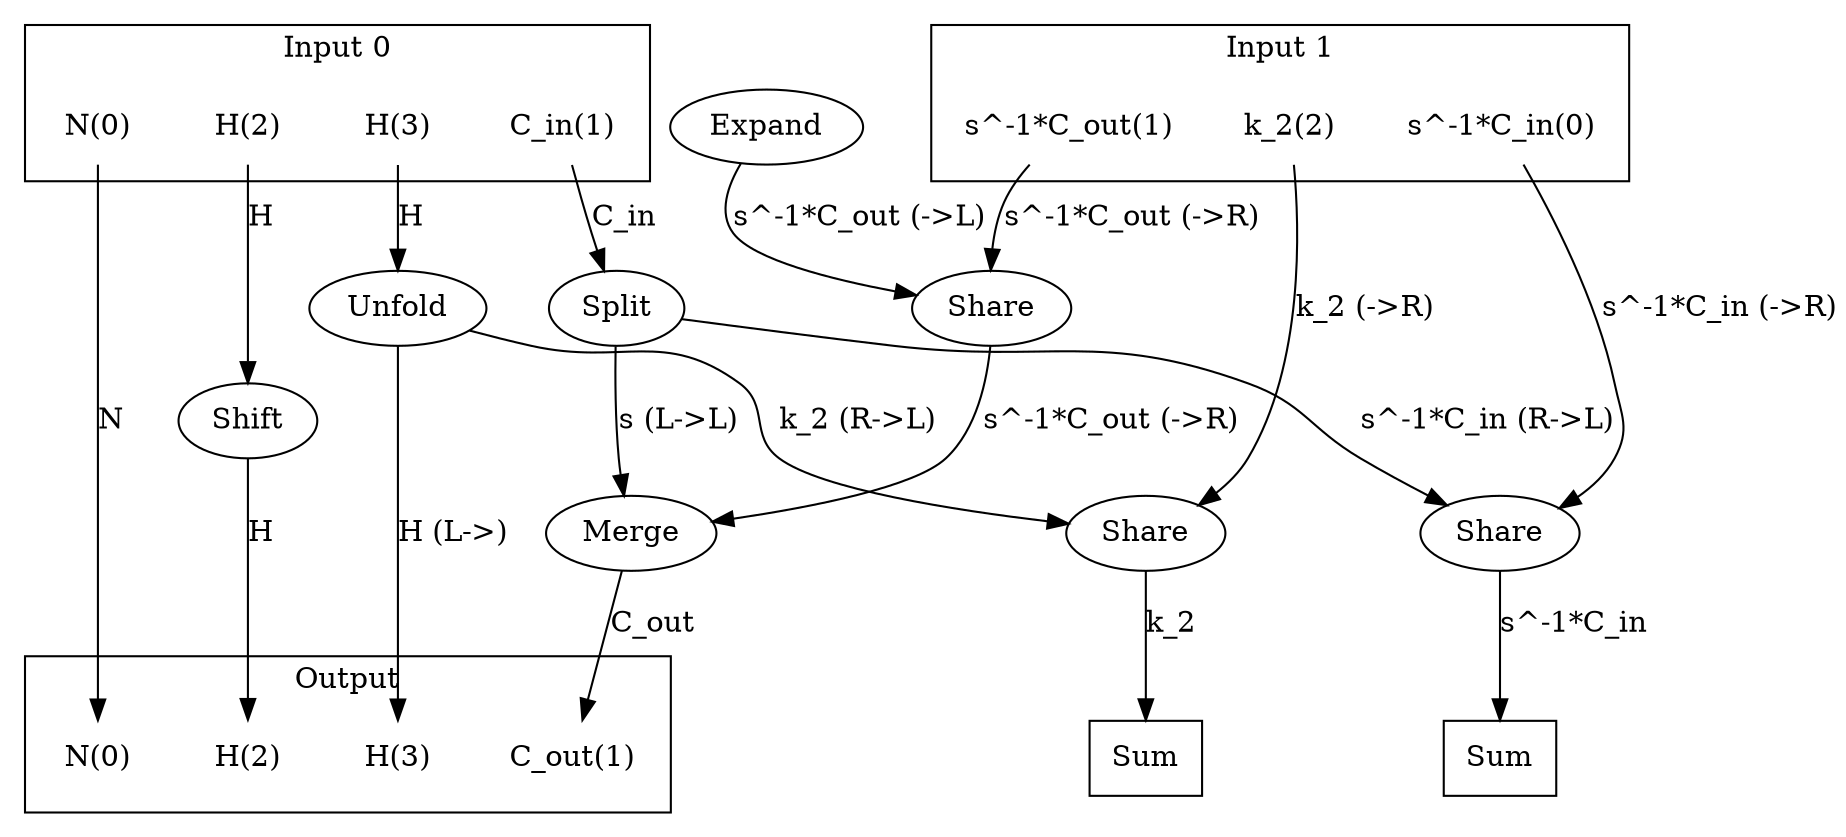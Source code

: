 digraph kernel_generated {
newrank = true;
op_0x5604199172d0 [label="Share"];
op_0x560419917370 [label="Share"];
op_0x560419917778 [label="Expand"];
op_0x560419917f80 [label="Shift"];
op_0x5604199197c0 [label="Merge"];
op_0x560419919c00 [label="Unfold"];
op_0x56041991c9a0 [label="Share"];
op_0x5604199459d0 [label="Split"];
reduce_0x7fc32c003ee8 [label="Sum", shape=box];
reduce_0x7fc32c007668 [label="Sum", shape=box];
subgraph cluster_out {
label = "Output";
out_0 [label="N(0)", shape=none];
out_1 [label="C_out(1)", shape=none];
out_2 [label="H(2)", shape=none];
out_3 [label="H(3)", shape=none];
}
{ rank = same;
reduce_0x7fc32c003ee8;
reduce_0x7fc32c007668;
out_0;
out_1;
out_2;
out_3;
}
subgraph cluster_in_0 {
label = "Input 0";
in_0_0 [label="N(0)", shape=none];
in_0_1 [label="C_in(1)", shape=none];
in_0_2 [label="H(2)", shape=none];
in_0_3 [label="H(3)", shape=none];
}
subgraph cluster_in_1 {
label = "Input 1";
in_1_0 [label="s^-1*C_in(0)", shape=none];
in_1_1 [label="s^-1*C_out(1)", shape=none];
in_1_2 [label="k_2(2)", shape=none];
}
{ rank = same;
in_0_0;
in_0_1;
in_0_2;
in_0_3;
in_1_0;
in_1_1;
in_1_2;
}
in_0_0 -> out_0 [label="N"];
in_0_1 -> op_0x5604199459d0 [label="C_in"];
in_0_2 -> op_0x560419917f80 [label="H"];
in_0_3 -> op_0x560419919c00 [label="H"];
in_1_0 -> op_0x5604199172d0 [label="s^-1*C_in (->R)"];
in_1_1 -> op_0x560419917370 [label="s^-1*C_out (->R)"];
in_1_2 -> op_0x56041991c9a0 [label="k_2 (->R)"];
op_0x5604199197c0 -> out_1 [label="C_out"];
op_0x560419917f80 -> out_2 [label="H"];
op_0x560419919c00 -> out_3 [label="H (L->)"];
op_0x5604199459d0 -> op_0x5604199172d0 [label="s^-1*C_in (R->L)"];
op_0x560419917778 -> op_0x560419917370 [label="s^-1*C_out (->L)"];
op_0x5604199459d0 -> op_0x5604199197c0 [label="s (L->L)"];
op_0x560419917370 -> op_0x5604199197c0 [label="s^-1*C_out (->R)"];
op_0x560419919c00 -> op_0x56041991c9a0 [label="k_2 (R->L)"];
op_0x56041991c9a0 -> reduce_0x7fc32c003ee8 [label="k_2"];
op_0x5604199172d0 -> reduce_0x7fc32c007668 [label="s^-1*C_in"];
}
